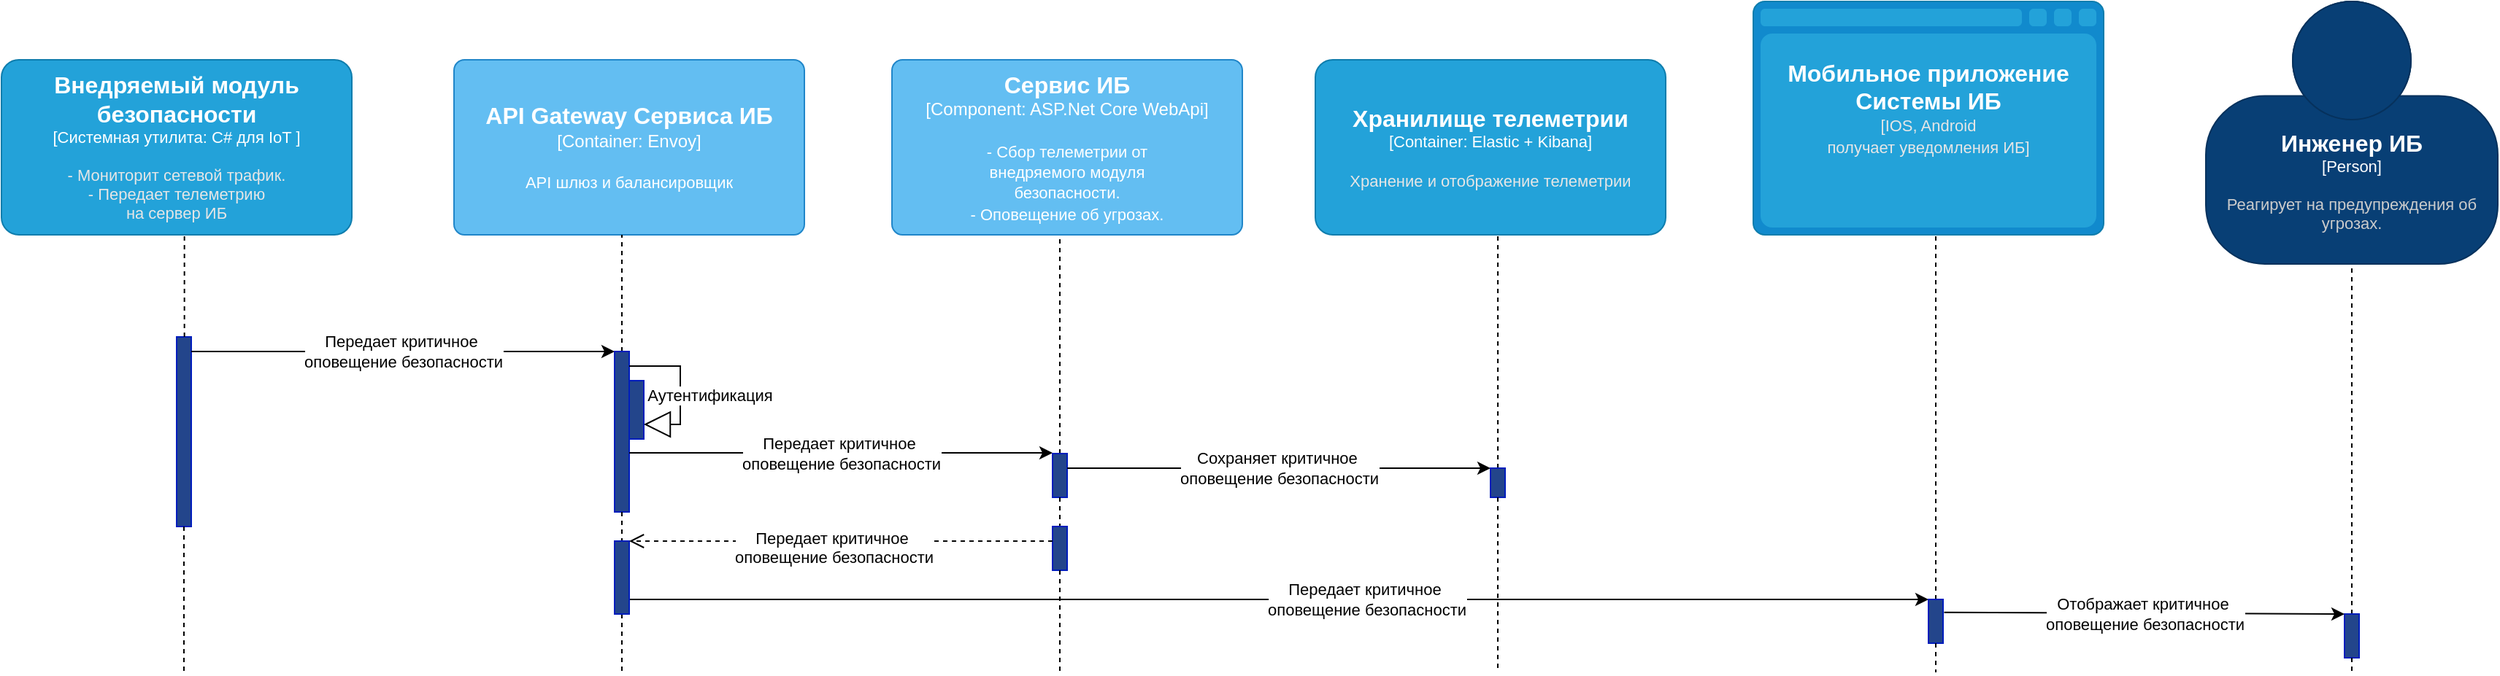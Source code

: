 <mxfile version="26.0.4">
  <diagram name="Страница — 1" id="UPR7Q1RNGNHmU0GiBoz7">
    <mxGraphModel dx="1434" dy="746" grid="1" gridSize="10" guides="1" tooltips="1" connect="1" arrows="1" fold="1" page="1" pageScale="1" pageWidth="827" pageHeight="1169" math="0" shadow="0">
      <root>
        <mxCell id="0" />
        <mxCell id="1" parent="0" />
        <object placeholders="1" c4Name="Инженер ИБ" c4Type="Person" c4Description="Реагирует на предупреждения об угрозах." label="&lt;font style=&quot;font-size: 16px&quot;&gt;&lt;b&gt;%c4Name%&lt;/b&gt;&lt;/font&gt;&lt;div&gt;[%c4Type%]&lt;/div&gt;&lt;br&gt;&lt;div&gt;&lt;font style=&quot;font-size: 11px&quot;&gt;&lt;font color=&quot;#cccccc&quot;&gt;%c4Description%&lt;/font&gt;&lt;/div&gt;" id="rQDg3eFiB01NHNLz-rsv-1">
          <mxCell style="html=1;fontSize=11;dashed=0;whiteSpace=wrap;fillColor=#083F75;strokeColor=#06315C;fontColor=#ffffff;shape=mxgraph.c4.person2;align=center;metaEdit=1;points=[[0.5,0,0],[1,0.5,0],[1,0.75,0],[0.75,1,0],[0.5,1,0],[0.25,1,0],[0,0.75,0],[0,0.5,0]];resizable=0;" vertex="1" parent="1">
            <mxGeometry x="1550" y="10" width="200" height="180" as="geometry" />
          </mxCell>
        </object>
        <object placeholders="1" c4Name="Мобильное приложение&#xa;Системы ИБ" c4Type="" c4Technology="" c4Description="IOS, Android&#xa;получает уведомления ИБ" label="&lt;font style=&quot;font-size: 16px&quot;&gt;&lt;b&gt;%c4Name%&lt;/b&gt;&lt;/font&gt;&lt;br&gt;&lt;div&gt;&lt;font style=&quot;font-size: 11px&quot;&gt;&lt;font color=&quot;#E6E6E6&quot;&gt;[%c4Description%]&lt;/font&gt;&lt;/div&gt;&#xa;" id="rQDg3eFiB01NHNLz-rsv-2">
          <mxCell style="shape=mxgraph.c4.webBrowserContainer2;whiteSpace=wrap;html=1;boundedLbl=1;rounded=0;labelBackgroundColor=none;strokeColor=#118ACD;fillColor=#23A2D9;strokeColor=#118ACD;strokeColor2=#0E7DAD;fontSize=12;fontColor=#ffffff;align=center;metaEdit=1;points=[[0.5,0,0],[1,0.25,0],[1,0.5,0],[1,0.75,0],[0.5,1,0],[0,0.75,0],[0,0.5,0],[0,0.25,0]];resizable=0;" vertex="1" parent="1">
            <mxGeometry x="1240" y="10" width="240" height="160" as="geometry" />
          </mxCell>
        </object>
        <object placeholders="1" c4Name="API Gateway Cервиса ИБ" c4Type="Container" c4Technology="Envoy" c4Description="API шлюз и балансировщик" label="&lt;font style=&quot;font-size: 16px&quot;&gt;&lt;b&gt;%c4Name%&lt;/b&gt;&lt;/font&gt;&lt;div&gt;[%c4Type%: %c4Technology%]&lt;/div&gt;&lt;br&gt;&lt;div&gt;&lt;font style=&quot;font-size: 11px&quot;&gt;%c4Description%&lt;/font&gt;&lt;/div&gt;" id="rQDg3eFiB01NHNLz-rsv-3">
          <mxCell style="rounded=1;whiteSpace=wrap;html=1;labelBackgroundColor=none;fillColor=#63BEF2;fontColor=#ffffff;align=center;arcSize=6;strokeColor=#2086C9;metaEdit=1;resizable=0;points=[[0.25,0,0],[0.5,0,0],[0.75,0,0],[1,0.25,0],[1,0.5,0],[1,0.75,0],[0.75,1,0],[0.5,1,0],[0.25,1,0],[0,0.75,0],[0,0.5,0],[0,0.25,0]];" vertex="1" parent="1">
            <mxGeometry x="350" y="50" width="240" height="120" as="geometry" />
          </mxCell>
        </object>
        <object placeholders="1" c4Name="Внедряемый модуль безопасности" c4Type="Системная утилита" c4Technology="C# для IoT " c4Description="- Мониторит сетевой трафик.&#xa;- Передает телеметрию&#xa;на сервер ИБ" label="&lt;font style=&quot;font-size: 16px&quot;&gt;&lt;b&gt;%c4Name%&lt;/b&gt;&lt;/font&gt;&lt;div&gt;[%c4Type%: %c4Technology%]&lt;/div&gt;&lt;br&gt;&lt;div&gt;&lt;font style=&quot;font-size: 11px&quot;&gt;&lt;font color=&quot;#E6E6E6&quot;&gt;%c4Description%&lt;/font&gt;&lt;/div&gt;" id="rQDg3eFiB01NHNLz-rsv-4">
          <mxCell style="rounded=1;whiteSpace=wrap;html=1;fontSize=11;labelBackgroundColor=none;fillColor=#23A2D9;fontColor=#ffffff;align=center;arcSize=10;strokeColor=#0E7DAD;metaEdit=1;resizable=0;points=[[0.25,0,0],[0.5,0,0],[0.75,0,0],[1,0.25,0],[1,0.5,0],[1,0.75,0],[0.75,1,0],[0.5,1,0],[0.25,1,0],[0,0.75,0],[0,0.5,0],[0,0.25,0]];" vertex="1" parent="1">
            <mxGeometry x="40" y="50" width="240" height="120" as="geometry" />
          </mxCell>
        </object>
        <object placeholders="1" c4Name="Сервис ИБ" c4Type="Component" c4Technology="ASP.Net Core WebApi" c4Description="- Cбор телеметрии от&#xa;внедряемого модуля&#xa;безопасности.&#xa;- Оповещение об угрозах." label="&lt;font style=&quot;font-size: 16px&quot;&gt;&lt;b&gt;%c4Name%&lt;/b&gt;&lt;/font&gt;&lt;div&gt;[%c4Type%: %c4Technology%]&lt;/div&gt;&lt;br&gt;&lt;div&gt;&lt;font style=&quot;font-size: 11px&quot;&gt;%c4Description%&lt;/font&gt;&lt;/div&gt;" id="rQDg3eFiB01NHNLz-rsv-5">
          <mxCell style="rounded=1;whiteSpace=wrap;html=1;labelBackgroundColor=none;fillColor=#63BEF2;fontColor=#ffffff;align=center;arcSize=6;strokeColor=#2086C9;metaEdit=1;resizable=0;points=[[0.25,0,0],[0.5,0,0],[0.75,0,0],[1,0.25,0],[1,0.5,0],[1,0.75,0],[0.75,1,0],[0.5,1,0],[0.25,1,0],[0,0.75,0],[0,0.5,0],[0,0.25,0]];" vertex="1" parent="1">
            <mxGeometry x="650" y="50" width="240" height="120" as="geometry" />
          </mxCell>
        </object>
        <object placeholders="1" c4Name="Хранилище телеметрии" c4Type="Container" c4Technology="Elastic + Kibana" c4Description="Хранение и отображение телеметрии" label="&lt;font style=&quot;font-size: 16px&quot;&gt;&lt;b&gt;%c4Name%&lt;/b&gt;&lt;/font&gt;&lt;div&gt;[%c4Type%: %c4Technology%]&lt;/div&gt;&lt;br&gt;&lt;div&gt;&lt;font style=&quot;font-size: 11px&quot;&gt;&lt;font color=&quot;#E6E6E6&quot;&gt;%c4Description%&lt;/font&gt;&lt;/div&gt;" id="rQDg3eFiB01NHNLz-rsv-6">
          <mxCell style="rounded=1;whiteSpace=wrap;html=1;fontSize=11;labelBackgroundColor=none;fillColor=#23A2D9;fontColor=#ffffff;align=center;arcSize=10;strokeColor=#0E7DAD;metaEdit=1;resizable=0;points=[[0.25,0,0],[0.5,0,0],[0.75,0,0],[1,0.25,0],[1,0.5,0],[1,0.75,0],[0.75,1,0],[0.5,1,0],[0.25,1,0],[0,0.75,0],[0,0.5,0],[0,0.25,0]];" vertex="1" parent="1">
            <mxGeometry x="940" y="50" width="240" height="120" as="geometry" />
          </mxCell>
        </object>
        <mxCell id="rQDg3eFiB01NHNLz-rsv-7" value="" style="html=1;points=[[0,0,0,0,5],[0,1,0,0,-5],[1,0,0,0,5],[1,1,0,0,-5]];perimeter=orthogonalPerimeter;outlineConnect=0;targetShapes=umlLifeline;portConstraint=eastwest;newEdgeStyle={&quot;curved&quot;:0,&quot;rounded&quot;:0};fillColor=light-dark(#23458b, #6db2ff);fontColor=#ffffff;strokeColor=#001DBC;" vertex="1" parent="1">
          <mxGeometry x="160" y="240" width="10" height="130" as="geometry" />
        </mxCell>
        <mxCell id="rQDg3eFiB01NHNLz-rsv-8" value="" style="endArrow=none;dashed=1;html=1;rounded=0;" edge="1" parent="1" source="rQDg3eFiB01NHNLz-rsv-7">
          <mxGeometry width="50" height="50" relative="1" as="geometry">
            <mxPoint x="164.66" y="400.0" as="sourcePoint" />
            <mxPoint x="165" y="470" as="targetPoint" />
          </mxGeometry>
        </mxCell>
        <mxCell id="rQDg3eFiB01NHNLz-rsv-9" value="" style="endArrow=none;dashed=1;html=1;rounded=0;entryX=0.5;entryY=1;entryDx=0;entryDy=0;entryPerimeter=0;" edge="1" parent="1">
          <mxGeometry width="50" height="50" relative="1" as="geometry">
            <mxPoint x="165.33" y="240" as="sourcePoint" />
            <mxPoint x="165.33" y="170" as="targetPoint" />
          </mxGeometry>
        </mxCell>
        <mxCell id="rQDg3eFiB01NHNLz-rsv-10" value="" style="endArrow=none;dashed=1;html=1;rounded=0;entryX=0.5;entryY=1;entryDx=0;entryDy=0;entryPerimeter=0;" edge="1" parent="1" source="rQDg3eFiB01NHNLz-rsv-13">
          <mxGeometry width="50" height="50" relative="1" as="geometry">
            <mxPoint x="495" y="240" as="sourcePoint" />
            <mxPoint x="465" y="170" as="targetPoint" />
          </mxGeometry>
        </mxCell>
        <mxCell id="rQDg3eFiB01NHNLz-rsv-11" value="" style="endArrow=classic;html=1;rounded=0;" edge="1" parent="1">
          <mxGeometry relative="1" as="geometry">
            <mxPoint x="170" y="250" as="sourcePoint" />
            <mxPoint x="460" y="250" as="targetPoint" />
          </mxGeometry>
        </mxCell>
        <mxCell id="rQDg3eFiB01NHNLz-rsv-12" value="Передает критичное&amp;nbsp;&lt;div&gt;оповещение безопасности&lt;/div&gt;" style="edgeLabel;resizable=0;html=1;;align=center;verticalAlign=middle;" connectable="0" vertex="1" parent="rQDg3eFiB01NHNLz-rsv-11">
          <mxGeometry relative="1" as="geometry" />
        </mxCell>
        <mxCell id="rQDg3eFiB01NHNLz-rsv-13" value="" style="html=1;points=[[0,0,0,0,5],[0,1,0,0,-5],[1,0,0,0,5],[1,1,0,0,-5]];perimeter=orthogonalPerimeter;outlineConnect=0;targetShapes=umlLifeline;portConstraint=eastwest;newEdgeStyle={&quot;curved&quot;:0,&quot;rounded&quot;:0};fillColor=light-dark(#23458b, #6db2ff);fontColor=#ffffff;strokeColor=#001DBC;" vertex="1" parent="1">
          <mxGeometry x="460" y="250" width="10" height="110" as="geometry" />
        </mxCell>
        <mxCell id="rQDg3eFiB01NHNLz-rsv-14" value="" style="endArrow=none;dashed=1;html=1;rounded=0;" edge="1" parent="1" source="rQDg3eFiB01NHNLz-rsv-29">
          <mxGeometry width="50" height="50" relative="1" as="geometry">
            <mxPoint x="465" y="530" as="sourcePoint" />
            <mxPoint x="465" y="470" as="targetPoint" />
          </mxGeometry>
        </mxCell>
        <mxCell id="rQDg3eFiB01NHNLz-rsv-15" value="" style="endArrow=none;dashed=1;html=1;rounded=0;entryX=0.5;entryY=1;entryDx=0;entryDy=0;entryPerimeter=0;" edge="1" parent="1" source="rQDg3eFiB01NHNLz-rsv-18">
          <mxGeometry width="50" height="50" relative="1" as="geometry">
            <mxPoint x="765" y="260" as="sourcePoint" />
            <mxPoint x="765" y="170" as="targetPoint" />
          </mxGeometry>
        </mxCell>
        <mxCell id="rQDg3eFiB01NHNLz-rsv-16" value="" style="endArrow=classic;html=1;rounded=0;" edge="1" parent="1">
          <mxGeometry relative="1" as="geometry">
            <mxPoint x="470" y="319.5" as="sourcePoint" />
            <mxPoint x="760" y="319.5" as="targetPoint" />
          </mxGeometry>
        </mxCell>
        <mxCell id="rQDg3eFiB01NHNLz-rsv-17" value="Передает критичное&amp;nbsp;&lt;div&gt;оповещение безопасности&lt;/div&gt;" style="edgeLabel;resizable=0;html=1;;align=center;verticalAlign=middle;" connectable="0" vertex="1" parent="rQDg3eFiB01NHNLz-rsv-16">
          <mxGeometry relative="1" as="geometry" />
        </mxCell>
        <mxCell id="rQDg3eFiB01NHNLz-rsv-18" value="" style="html=1;points=[[0,0,0,0,5],[0,1,0,0,-5],[1,0,0,0,5],[1,1,0,0,-5]];perimeter=orthogonalPerimeter;outlineConnect=0;targetShapes=umlLifeline;portConstraint=eastwest;newEdgeStyle={&quot;curved&quot;:0,&quot;rounded&quot;:0};fillColor=light-dark(#23458b, #6db2ff);fontColor=#ffffff;strokeColor=#001DBC;" vertex="1" parent="1">
          <mxGeometry x="760" y="320" width="10" height="30" as="geometry" />
        </mxCell>
        <mxCell id="rQDg3eFiB01NHNLz-rsv-20" value="" style="endArrow=classic;html=1;rounded=0;" edge="1" parent="1">
          <mxGeometry relative="1" as="geometry">
            <mxPoint x="770" y="330" as="sourcePoint" />
            <mxPoint x="1060" y="330" as="targetPoint" />
          </mxGeometry>
        </mxCell>
        <mxCell id="rQDg3eFiB01NHNLz-rsv-21" value="Сохраняет критичное&amp;nbsp;&lt;div&gt;оповещение безопасности&lt;/div&gt;" style="edgeLabel;resizable=0;html=1;;align=center;verticalAlign=middle;" connectable="0" vertex="1" parent="rQDg3eFiB01NHNLz-rsv-20">
          <mxGeometry relative="1" as="geometry" />
        </mxCell>
        <mxCell id="rQDg3eFiB01NHNLz-rsv-22" value="" style="endArrow=none;dashed=1;html=1;rounded=0;entryX=0.521;entryY=1;entryDx=0;entryDy=0;entryPerimeter=0;" edge="1" parent="1" source="rQDg3eFiB01NHNLz-rsv-23" target="rQDg3eFiB01NHNLz-rsv-6">
          <mxGeometry width="50" height="50" relative="1" as="geometry">
            <mxPoint x="1065" y="270" as="sourcePoint" />
            <mxPoint x="1065" y="180" as="targetPoint" />
          </mxGeometry>
        </mxCell>
        <mxCell id="rQDg3eFiB01NHNLz-rsv-23" value="" style="html=1;points=[[0,0,0,0,5],[0,1,0,0,-5],[1,0,0,0,5],[1,1,0,0,-5]];perimeter=orthogonalPerimeter;outlineConnect=0;targetShapes=umlLifeline;portConstraint=eastwest;newEdgeStyle={&quot;curved&quot;:0,&quot;rounded&quot;:0};fillColor=light-dark(#23458b, #6db2ff);fontColor=#ffffff;strokeColor=#001DBC;" vertex="1" parent="1">
          <mxGeometry x="1060" y="330" width="10" height="20" as="geometry" />
        </mxCell>
        <mxCell id="rQDg3eFiB01NHNLz-rsv-24" value="" style="endArrow=none;dashed=1;html=1;rounded=0;" edge="1" parent="1" source="rQDg3eFiB01NHNLz-rsv-23">
          <mxGeometry width="50" height="50" relative="1" as="geometry">
            <mxPoint x="1065" y="550" as="sourcePoint" />
            <mxPoint x="1065" y="470" as="targetPoint" />
          </mxGeometry>
        </mxCell>
        <mxCell id="rQDg3eFiB01NHNLz-rsv-25" value="" style="endArrow=classic;html=1;rounded=0;" edge="1" parent="1" source="rQDg3eFiB01NHNLz-rsv-29" target="rQDg3eFiB01NHNLz-rsv-32">
          <mxGeometry relative="1" as="geometry">
            <mxPoint x="760" y="420" as="sourcePoint" />
            <mxPoint x="1350" y="420" as="targetPoint" />
          </mxGeometry>
        </mxCell>
        <mxCell id="rQDg3eFiB01NHNLz-rsv-26" value="Передает критичное&amp;nbsp;&lt;div&gt;оповещение безопасности&lt;/div&gt;" style="edgeLabel;resizable=0;html=1;;align=center;verticalAlign=middle;" connectable="0" vertex="1" parent="rQDg3eFiB01NHNLz-rsv-25">
          <mxGeometry relative="1" as="geometry">
            <mxPoint x="60" as="offset" />
          </mxGeometry>
        </mxCell>
        <mxCell id="rQDg3eFiB01NHNLz-rsv-27" value="" style="html=1;points=[[0,0,0,0,5],[0,1,0,0,-5],[1,0,0,0,5],[1,1,0,0,-5]];perimeter=orthogonalPerimeter;outlineConnect=0;targetShapes=umlLifeline;portConstraint=eastwest;newEdgeStyle={&quot;curved&quot;:0,&quot;rounded&quot;:0};fillColor=light-dark(#23458b, #6db2ff);fontColor=#ffffff;strokeColor=#001DBC;" vertex="1" parent="1">
          <mxGeometry x="470" y="270" width="10" height="40" as="geometry" />
        </mxCell>
        <mxCell id="rQDg3eFiB01NHNLz-rsv-28" value="Аутентификация" style="endArrow=block;endSize=16;endFill=0;html=1;rounded=0;" edge="1" parent="1" target="rQDg3eFiB01NHNLz-rsv-27">
          <mxGeometry x="0.1" y="20" width="160" relative="1" as="geometry">
            <mxPoint x="470" y="260" as="sourcePoint" />
            <mxPoint x="505" y="340" as="targetPoint" />
            <Array as="points">
              <mxPoint x="505" y="260" />
              <mxPoint x="505" y="300" />
            </Array>
            <mxPoint as="offset" />
          </mxGeometry>
        </mxCell>
        <mxCell id="rQDg3eFiB01NHNLz-rsv-30" value="" style="endArrow=none;dashed=1;html=1;rounded=0;" edge="1" parent="1" source="rQDg3eFiB01NHNLz-rsv-18" target="rQDg3eFiB01NHNLz-rsv-41">
          <mxGeometry width="50" height="50" relative="1" as="geometry">
            <mxPoint x="765" y="350" as="sourcePoint" />
            <mxPoint x="765" y="430" as="targetPoint" />
          </mxGeometry>
        </mxCell>
        <mxCell id="rQDg3eFiB01NHNLz-rsv-31" value="" style="endArrow=none;dashed=1;html=1;rounded=0;entryX=0.5;entryY=1;entryDx=0;entryDy=0;entryPerimeter=0;" edge="1" parent="1" source="rQDg3eFiB01NHNLz-rsv-32">
          <mxGeometry width="50" height="50" relative="1" as="geometry">
            <mxPoint x="1365" y="260" as="sourcePoint" />
            <mxPoint x="1365" y="170" as="targetPoint" />
          </mxGeometry>
        </mxCell>
        <mxCell id="rQDg3eFiB01NHNLz-rsv-33" value="" style="endArrow=none;dashed=1;html=1;rounded=0;" edge="1" parent="1" source="rQDg3eFiB01NHNLz-rsv-32">
          <mxGeometry width="50" height="50" relative="1" as="geometry">
            <mxPoint x="1365" y="350" as="sourcePoint" />
            <mxPoint x="1365" y="380" as="targetPoint" />
          </mxGeometry>
        </mxCell>
        <mxCell id="rQDg3eFiB01NHNLz-rsv-34" value="" style="endArrow=none;dashed=1;html=1;rounded=0;" edge="1" parent="1" source="rQDg3eFiB01NHNLz-rsv-32">
          <mxGeometry width="50" height="50" relative="1" as="geometry">
            <mxPoint x="1364.71" y="420" as="sourcePoint" />
            <mxPoint x="1365" y="440" as="targetPoint" />
          </mxGeometry>
        </mxCell>
        <mxCell id="rQDg3eFiB01NHNLz-rsv-35" value="" style="endArrow=none;dashed=1;html=1;rounded=0;entryX=0.5;entryY=1;entryDx=0;entryDy=0;entryPerimeter=0;" edge="1" parent="1" source="rQDg3eFiB01NHNLz-rsv-36">
          <mxGeometry width="50" height="50" relative="1" as="geometry">
            <mxPoint x="1650" y="390" as="sourcePoint" />
            <mxPoint x="1650" y="190" as="targetPoint" />
          </mxGeometry>
        </mxCell>
        <mxCell id="rQDg3eFiB01NHNLz-rsv-36" value="" style="html=1;points=[[0,0,0,0,5],[0,1,0,0,-5],[1,0,0,0,5],[1,1,0,0,-5]];perimeter=orthogonalPerimeter;outlineConnect=0;targetShapes=umlLifeline;portConstraint=eastwest;newEdgeStyle={&quot;curved&quot;:0,&quot;rounded&quot;:0};fillColor=light-dark(#23458b, #6db2ff);fontColor=#ffffff;strokeColor=#001DBC;" vertex="1" parent="1">
          <mxGeometry x="1645" y="430" width="10" height="30" as="geometry" />
        </mxCell>
        <mxCell id="rQDg3eFiB01NHNLz-rsv-37" value="" style="endArrow=none;dashed=1;html=1;rounded=0;" edge="1" parent="1" source="rQDg3eFiB01NHNLz-rsv-36">
          <mxGeometry width="50" height="50" relative="1" as="geometry">
            <mxPoint x="1649.71" y="440" as="sourcePoint" />
            <mxPoint x="1650" y="470" as="targetPoint" />
          </mxGeometry>
        </mxCell>
        <mxCell id="rQDg3eFiB01NHNLz-rsv-38" value="" style="endArrow=classic;html=1;rounded=0;exitX=1.071;exitY=0.295;exitDx=0;exitDy=0;exitPerimeter=0;" edge="1" parent="1" source="rQDg3eFiB01NHNLz-rsv-32" target="rQDg3eFiB01NHNLz-rsv-36">
          <mxGeometry relative="1" as="geometry">
            <mxPoint x="1370" y="400" as="sourcePoint" />
            <mxPoint x="1640" y="400" as="targetPoint" />
          </mxGeometry>
        </mxCell>
        <mxCell id="rQDg3eFiB01NHNLz-rsv-39" value="Отображает критичное&amp;nbsp;&lt;div&gt;оповещение безопасности&lt;/div&gt;" style="edgeLabel;resizable=0;html=1;;align=center;verticalAlign=middle;" connectable="0" vertex="1" parent="rQDg3eFiB01NHNLz-rsv-38">
          <mxGeometry relative="1" as="geometry" />
        </mxCell>
        <mxCell id="rQDg3eFiB01NHNLz-rsv-40" value="" style="endArrow=none;dashed=1;html=1;rounded=0;" edge="1" parent="1" source="rQDg3eFiB01NHNLz-rsv-13" target="rQDg3eFiB01NHNLz-rsv-29">
          <mxGeometry width="50" height="50" relative="1" as="geometry">
            <mxPoint x="465" y="360" as="sourcePoint" />
            <mxPoint x="465" y="440" as="targetPoint" />
          </mxGeometry>
        </mxCell>
        <mxCell id="rQDg3eFiB01NHNLz-rsv-29" value="" style="html=1;points=[[0,0,0,0,5],[0,1,0,0,-5],[1,0,0,0,5],[1,1,0,0,-5]];perimeter=orthogonalPerimeter;outlineConnect=0;targetShapes=umlLifeline;portConstraint=eastwest;newEdgeStyle={&quot;curved&quot;:0,&quot;rounded&quot;:0};fillColor=light-dark(#23458b, #6db2ff);fontColor=#ffffff;strokeColor=#001DBC;" vertex="1" parent="1">
          <mxGeometry x="460" y="380" width="10" height="50" as="geometry" />
        </mxCell>
        <mxCell id="rQDg3eFiB01NHNLz-rsv-41" value="" style="html=1;points=[[0,0,0,0,5],[0,1,0,0,-5],[1,0,0,0,5],[1,1,0,0,-5]];perimeter=orthogonalPerimeter;outlineConnect=0;targetShapes=umlLifeline;portConstraint=eastwest;newEdgeStyle={&quot;curved&quot;:0,&quot;rounded&quot;:0};fillColor=light-dark(#23458b, #6db2ff);fontColor=#ffffff;strokeColor=#001DBC;" vertex="1" parent="1">
          <mxGeometry x="760" y="370" width="10" height="30" as="geometry" />
        </mxCell>
        <mxCell id="rQDg3eFiB01NHNLz-rsv-42" value="Передает критичное&amp;nbsp;&lt;div&gt;оповещение безопасности&lt;/div&gt;" style="html=1;verticalAlign=bottom;endArrow=open;dashed=1;endSize=8;curved=0;rounded=0;" edge="1" parent="1" target="rQDg3eFiB01NHNLz-rsv-29">
          <mxGeometry x="0.035" y="20" relative="1" as="geometry">
            <mxPoint x="760" y="380" as="sourcePoint" />
            <mxPoint x="680" y="380" as="targetPoint" />
            <mxPoint as="offset" />
          </mxGeometry>
        </mxCell>
        <mxCell id="rQDg3eFiB01NHNLz-rsv-43" value="" style="endArrow=none;dashed=1;html=1;rounded=0;" edge="1" parent="1" target="rQDg3eFiB01NHNLz-rsv-32">
          <mxGeometry width="50" height="50" relative="1" as="geometry">
            <mxPoint x="1364.71" y="420" as="sourcePoint" />
            <mxPoint x="1365" y="440" as="targetPoint" />
          </mxGeometry>
        </mxCell>
        <mxCell id="rQDg3eFiB01NHNLz-rsv-32" value="" style="html=1;points=[[0,0,0,0,5],[0,1,0,0,-5],[1,0,0,0,5],[1,1,0,0,-5]];perimeter=orthogonalPerimeter;outlineConnect=0;targetShapes=umlLifeline;portConstraint=eastwest;newEdgeStyle={&quot;curved&quot;:0,&quot;rounded&quot;:0};fillColor=light-dark(#23458b, #6db2ff);fontColor=#ffffff;strokeColor=#001DBC;" vertex="1" parent="1">
          <mxGeometry x="1360" y="420" width="10" height="30" as="geometry" />
        </mxCell>
        <mxCell id="rQDg3eFiB01NHNLz-rsv-44" value="" style="endArrow=none;dashed=1;html=1;rounded=0;" edge="1" parent="1">
          <mxGeometry width="50" height="50" relative="1" as="geometry">
            <mxPoint x="1365" y="450" as="sourcePoint" />
            <mxPoint x="1365" y="470" as="targetPoint" />
          </mxGeometry>
        </mxCell>
        <mxCell id="rQDg3eFiB01NHNLz-rsv-45" value="" style="endArrow=none;dashed=1;html=1;rounded=0;" edge="1" parent="1">
          <mxGeometry width="50" height="50" relative="1" as="geometry">
            <mxPoint x="765" y="400" as="sourcePoint" />
            <mxPoint x="765" y="470" as="targetPoint" />
          </mxGeometry>
        </mxCell>
      </root>
    </mxGraphModel>
  </diagram>
</mxfile>
